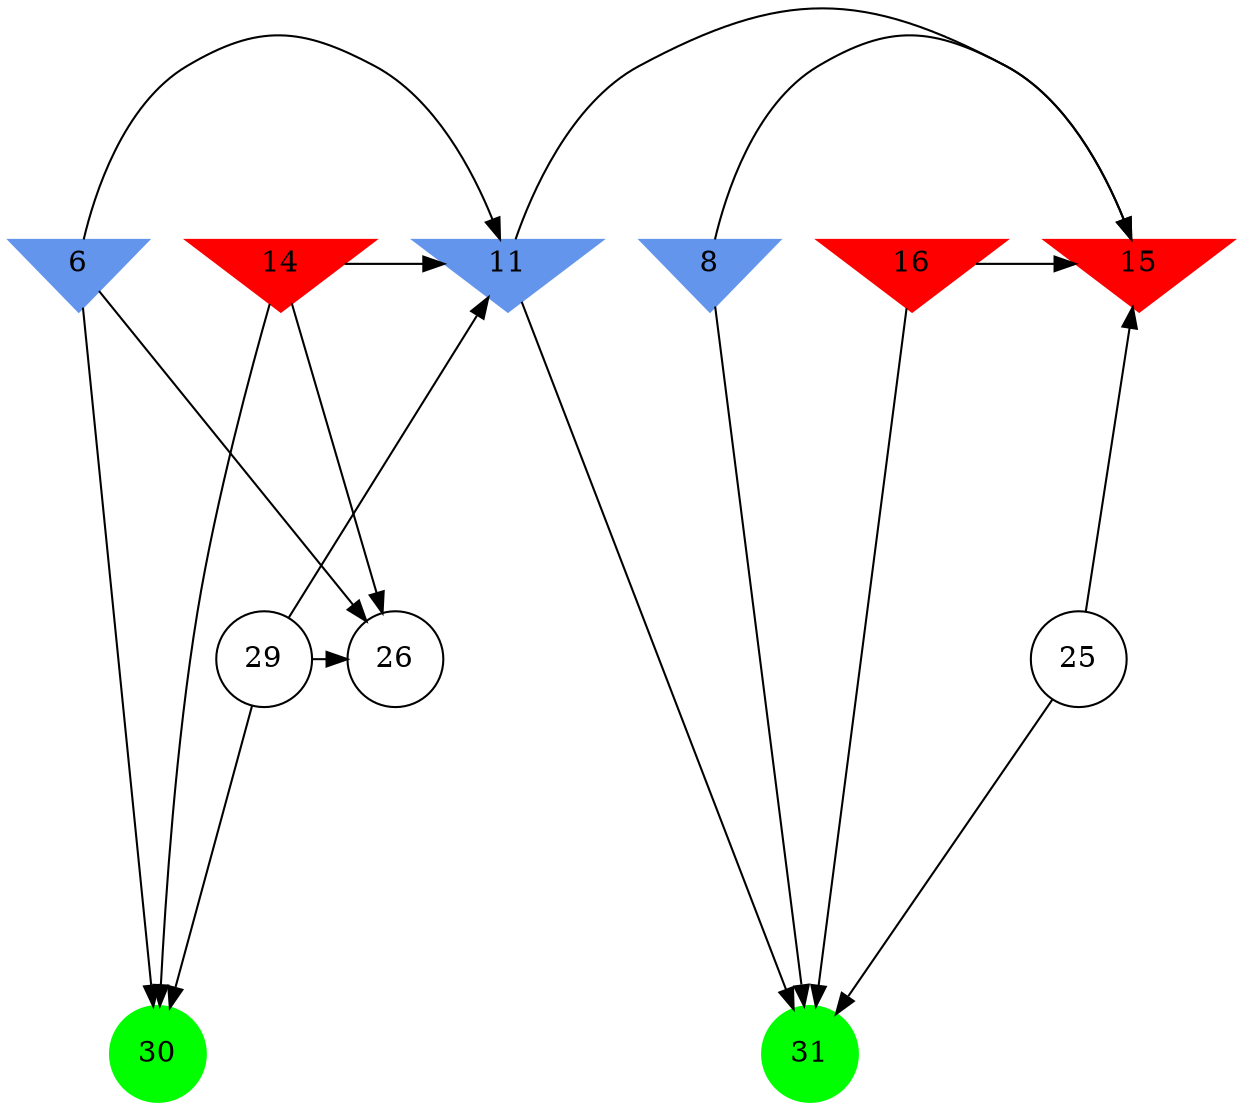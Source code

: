 digraph brain {
	ranksep=2.0;
	6 [shape=invtriangle,style=filled,color=cornflowerblue];
	8 [shape=invtriangle,style=filled,color=cornflowerblue];
	11 [shape=invtriangle,style=filled,color=cornflowerblue];
	14 [shape=invtriangle,style=filled,color=red];
	15 [shape=invtriangle,style=filled,color=red];
	16 [shape=invtriangle,style=filled,color=red];
	25 [shape=circle,color=black];
	26 [shape=circle,color=black];
	29 [shape=circle,color=black];
	30 [shape=circle,style=filled,color=green];
	31 [shape=circle,style=filled,color=green];
	25	->	31;
	25	->	15;
	16	->	31;
	16	->	15;
	11	->	31;
	11	->	15;
	8	->	31;
	8	->	15;
	29	->	26;
	29	->	30;
	29	->	11;
	14	->	26;
	14	->	30;
	14	->	11;
	6	->	26;
	6	->	30;
	6	->	11;
	{ rank=same; 6; 8; 11; 14; 15; 16; }
	{ rank=same; 25; 26; 29; }
	{ rank=same; 30; 31; }
}
